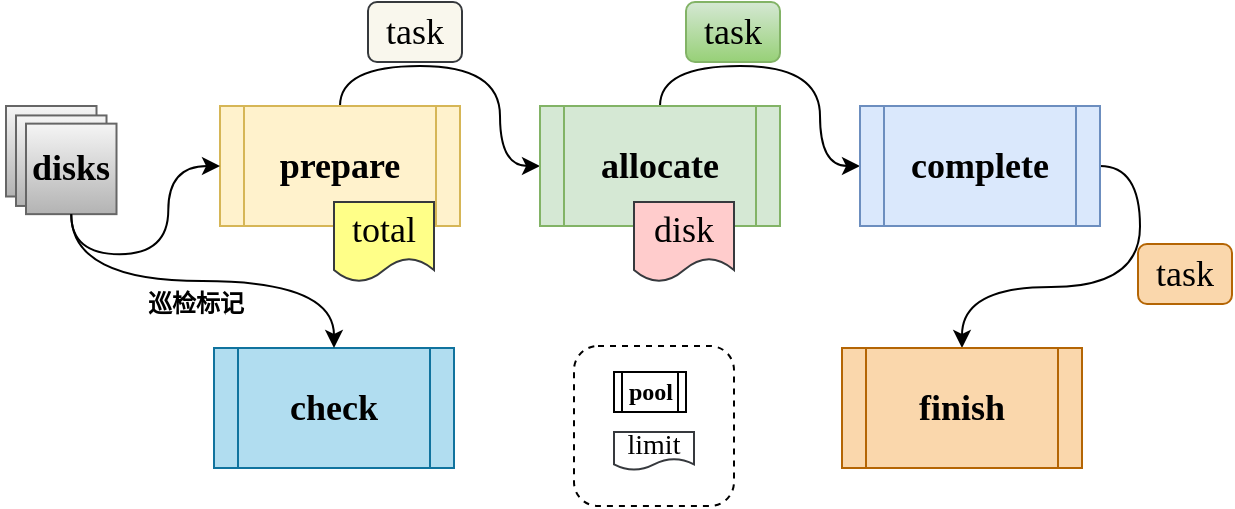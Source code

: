 <mxfile version="24.3.1" type="github">
  <diagram name="第 1 页" id="WYX5S0YwYbf1GDDPEPDr">
    <mxGraphModel dx="877" dy="483" grid="1" gridSize="10" guides="1" tooltips="1" connect="1" arrows="1" fold="1" page="1" pageScale="1" pageWidth="850" pageHeight="1100" math="0" shadow="0">
      <root>
        <mxCell id="0" />
        <mxCell id="1" parent="0" />
        <mxCell id="NiW2eiOY3ZpJNWlqC-_T-13" style="edgeStyle=orthogonalEdgeStyle;curved=1;rounded=0;orthogonalLoop=1;jettySize=auto;html=1;exitX=0.5;exitY=0;exitDx=0;exitDy=0;entryX=0;entryY=0.5;entryDx=0;entryDy=0;" edge="1" parent="1" source="NiW2eiOY3ZpJNWlqC-_T-1" target="NiW2eiOY3ZpJNWlqC-_T-2">
          <mxGeometry relative="1" as="geometry" />
        </mxCell>
        <mxCell id="NiW2eiOY3ZpJNWlqC-_T-1" value="&lt;font style=&quot;font-size: 18px;&quot; face=&quot;Comic Sans MS&quot;&gt;&lt;b&gt;prepare&lt;/b&gt;&lt;/font&gt;" style="shape=process;whiteSpace=wrap;html=1;backgroundOutline=1;fillColor=#fff2cc;strokeColor=#d6b656;" vertex="1" parent="1">
          <mxGeometry x="173" y="360" width="120" height="60" as="geometry" />
        </mxCell>
        <mxCell id="NiW2eiOY3ZpJNWlqC-_T-12" style="edgeStyle=orthogonalEdgeStyle;curved=1;rounded=0;orthogonalLoop=1;jettySize=auto;html=1;exitX=0.5;exitY=0;exitDx=0;exitDy=0;entryX=0;entryY=0.5;entryDx=0;entryDy=0;" edge="1" parent="1" source="NiW2eiOY3ZpJNWlqC-_T-2" target="NiW2eiOY3ZpJNWlqC-_T-3">
          <mxGeometry relative="1" as="geometry" />
        </mxCell>
        <mxCell id="NiW2eiOY3ZpJNWlqC-_T-2" value="&lt;font style=&quot;font-size: 18px;&quot; face=&quot;Comic Sans MS&quot;&gt;&lt;b&gt;allocate&lt;/b&gt;&lt;/font&gt;" style="shape=process;whiteSpace=wrap;html=1;backgroundOutline=1;fillColor=#d5e8d4;strokeColor=#82b366;" vertex="1" parent="1">
          <mxGeometry x="333" y="360" width="120" height="60" as="geometry" />
        </mxCell>
        <mxCell id="NiW2eiOY3ZpJNWlqC-_T-36" style="edgeStyle=orthogonalEdgeStyle;curved=1;rounded=0;orthogonalLoop=1;jettySize=auto;html=1;exitX=1;exitY=0.5;exitDx=0;exitDy=0;" edge="1" parent="1" source="NiW2eiOY3ZpJNWlqC-_T-3" target="NiW2eiOY3ZpJNWlqC-_T-4">
          <mxGeometry relative="1" as="geometry" />
        </mxCell>
        <mxCell id="NiW2eiOY3ZpJNWlqC-_T-3" value="&lt;font style=&quot;font-size: 18px;&quot; face=&quot;Comic Sans MS&quot;&gt;&lt;b&gt;complete&lt;/b&gt;&lt;/font&gt;" style="shape=process;whiteSpace=wrap;html=1;backgroundOutline=1;fillColor=#dae8fc;strokeColor=#6c8ebf;" vertex="1" parent="1">
          <mxGeometry x="493" y="360" width="120" height="60" as="geometry" />
        </mxCell>
        <mxCell id="NiW2eiOY3ZpJNWlqC-_T-4" value="&lt;font style=&quot;font-size: 18px;&quot; face=&quot;Comic Sans MS&quot;&gt;&lt;b&gt;finish&lt;/b&gt;&lt;/font&gt;" style="shape=process;whiteSpace=wrap;html=1;backgroundOutline=1;fillColor=#fad7ac;strokeColor=#b46504;" vertex="1" parent="1">
          <mxGeometry x="484" y="481" width="120" height="60" as="geometry" />
        </mxCell>
        <mxCell id="NiW2eiOY3ZpJNWlqC-_T-5" value="&lt;font style=&quot;font-size: 18px;&quot; face=&quot;Comic Sans MS&quot;&gt;&lt;b&gt;check&lt;/b&gt;&lt;/font&gt;" style="shape=process;whiteSpace=wrap;html=1;backgroundOutline=1;fillColor=#b1ddf0;strokeColor=#10739e;" vertex="1" parent="1">
          <mxGeometry x="170" y="481" width="120" height="60" as="geometry" />
        </mxCell>
        <mxCell id="NiW2eiOY3ZpJNWlqC-_T-15" value="&lt;font face=&quot;Comic Sans MS&quot; style=&quot;font-size: 18px;&quot;&gt;task&lt;/font&gt;" style="rounded=1;whiteSpace=wrap;html=1;fillColor=#f9f7ed;strokeColor=#36393d;" vertex="1" parent="1">
          <mxGeometry x="247" y="308" width="47" height="30" as="geometry" />
        </mxCell>
        <mxCell id="NiW2eiOY3ZpJNWlqC-_T-17" value="&lt;font face=&quot;Comic Sans MS&quot; style=&quot;font-size: 18px;&quot;&gt;task&lt;/font&gt;" style="rounded=1;whiteSpace=wrap;html=1;fillColor=#d5e8d4;strokeColor=#82b366;gradientColor=#97d077;" vertex="1" parent="1">
          <mxGeometry x="406" y="308" width="47" height="30" as="geometry" />
        </mxCell>
        <mxCell id="NiW2eiOY3ZpJNWlqC-_T-19" value="&lt;font face=&quot;Comic Sans MS&quot; style=&quot;font-size: 18px;&quot;&gt;task&lt;/font&gt;" style="rounded=1;whiteSpace=wrap;html=1;fillColor=#fad7ac;strokeColor=#b46504;" vertex="1" parent="1">
          <mxGeometry x="632" y="429" width="47" height="30" as="geometry" />
        </mxCell>
        <mxCell id="NiW2eiOY3ZpJNWlqC-_T-25" value="" style="group;" vertex="1" connectable="0" parent="1">
          <mxGeometry x="63" y="356" width="80" height="80" as="geometry" />
        </mxCell>
        <mxCell id="NiW2eiOY3ZpJNWlqC-_T-23" value="" style="whiteSpace=wrap;html=1;aspect=fixed;fillColor=#f5f5f5;gradientColor=#b3b3b3;strokeColor=#666666;" vertex="1" parent="NiW2eiOY3ZpJNWlqC-_T-25">
          <mxGeometry x="3" y="4" width="45.253" height="45.253" as="geometry" />
        </mxCell>
        <mxCell id="NiW2eiOY3ZpJNWlqC-_T-22" value="" style="whiteSpace=wrap;html=1;aspect=fixed;fillColor=#f5f5f5;gradientColor=#b3b3b3;strokeColor=#666666;" vertex="1" parent="NiW2eiOY3ZpJNWlqC-_T-25">
          <mxGeometry x="8" y="8.727" width="45.253" height="45.253" as="geometry" />
        </mxCell>
        <mxCell id="NiW2eiOY3ZpJNWlqC-_T-24" value="&lt;font face=&quot;Comic Sans MS&quot; style=&quot;font-size: 18px;&quot;&gt;&lt;b&gt;disks&lt;/b&gt;&lt;/font&gt;" style="whiteSpace=wrap;html=1;aspect=fixed;fillColor=#f5f5f5;gradientColor=#b3b3b3;strokeColor=#666666;" vertex="1" parent="NiW2eiOY3ZpJNWlqC-_T-25">
          <mxGeometry x="13" y="12.818" width="45.253" height="45.253" as="geometry" />
        </mxCell>
        <mxCell id="NiW2eiOY3ZpJNWlqC-_T-27" style="edgeStyle=orthogonalEdgeStyle;curved=1;rounded=0;orthogonalLoop=1;jettySize=auto;html=1;exitX=0.5;exitY=1;exitDx=0;exitDy=0;entryX=0;entryY=0.5;entryDx=0;entryDy=0;" edge="1" parent="1" source="NiW2eiOY3ZpJNWlqC-_T-24" target="NiW2eiOY3ZpJNWlqC-_T-1">
          <mxGeometry relative="1" as="geometry" />
        </mxCell>
        <mxCell id="NiW2eiOY3ZpJNWlqC-_T-30" style="edgeStyle=orthogonalEdgeStyle;curved=1;rounded=0;orthogonalLoop=1;jettySize=auto;html=1;exitX=0.5;exitY=1;exitDx=0;exitDy=0;entryX=0.5;entryY=0;entryDx=0;entryDy=0;" edge="1" parent="1" source="NiW2eiOY3ZpJNWlqC-_T-24" target="NiW2eiOY3ZpJNWlqC-_T-5">
          <mxGeometry relative="1" as="geometry" />
        </mxCell>
        <mxCell id="NiW2eiOY3ZpJNWlqC-_T-32" value="&lt;font face=&quot;Helvetica&quot; style=&quot;font-size: 12px;&quot;&gt;&lt;b style=&quot;&quot;&gt;巡检标记&lt;/b&gt;&lt;/font&gt;" style="text;strokeColor=none;align=center;fillColor=none;html=1;verticalAlign=middle;whiteSpace=wrap;rounded=0;" vertex="1" parent="1">
          <mxGeometry x="131" y="444" width="60" height="30" as="geometry" />
        </mxCell>
        <mxCell id="NiW2eiOY3ZpJNWlqC-_T-40" value="&lt;font face=&quot;Comic Sans MS&quot; style=&quot;font-size: 18px;&quot;&gt;total&lt;/font&gt;" style="shape=document;whiteSpace=wrap;html=1;boundedLbl=1;fillColor=#ffff88;strokeColor=#36393d;" vertex="1" parent="1">
          <mxGeometry x="230" y="408" width="50" height="40" as="geometry" />
        </mxCell>
        <mxCell id="NiW2eiOY3ZpJNWlqC-_T-41" value="&lt;font face=&quot;Comic Sans MS&quot; style=&quot;font-size: 18px;&quot;&gt;disk&lt;/font&gt;" style="shape=document;whiteSpace=wrap;html=1;boundedLbl=1;fillColor=#ffcccc;strokeColor=#36393d;" vertex="1" parent="1">
          <mxGeometry x="380" y="408" width="50" height="40" as="geometry" />
        </mxCell>
        <mxCell id="NiW2eiOY3ZpJNWlqC-_T-47" value="" style="group;rounded=1;strokeColor=#E6E6E6;dashed=1;container=0;" vertex="1" connectable="0" parent="1">
          <mxGeometry x="350" y="480" width="80" height="80" as="geometry" />
        </mxCell>
        <mxCell id="NiW2eiOY3ZpJNWlqC-_T-45" value="" style="whiteSpace=wrap;html=1;aspect=fixed;rounded=1;dashed=1;" vertex="1" parent="1">
          <mxGeometry x="350" y="480" width="80" height="80" as="geometry" />
        </mxCell>
        <mxCell id="NiW2eiOY3ZpJNWlqC-_T-42" value="&lt;b style=&quot;font-family: &amp;quot;Comic Sans MS&amp;quot;;&quot;&gt;pool&lt;/b&gt;" style="shape=process;whiteSpace=wrap;html=1;backgroundOutline=1;" vertex="1" parent="1">
          <mxGeometry x="370" y="493" width="36" height="20" as="geometry" />
        </mxCell>
        <mxCell id="NiW2eiOY3ZpJNWlqC-_T-44" value="&lt;font style=&quot;font-size: 14px;&quot; face=&quot;Comic Sans MS&quot;&gt;limit&lt;/font&gt;" style="shape=document;whiteSpace=wrap;html=1;boundedLbl=1;fillColor=default;strokeColor=#36393d;" vertex="1" parent="1">
          <mxGeometry x="370" y="523" width="40" height="19" as="geometry" />
        </mxCell>
      </root>
    </mxGraphModel>
  </diagram>
</mxfile>

